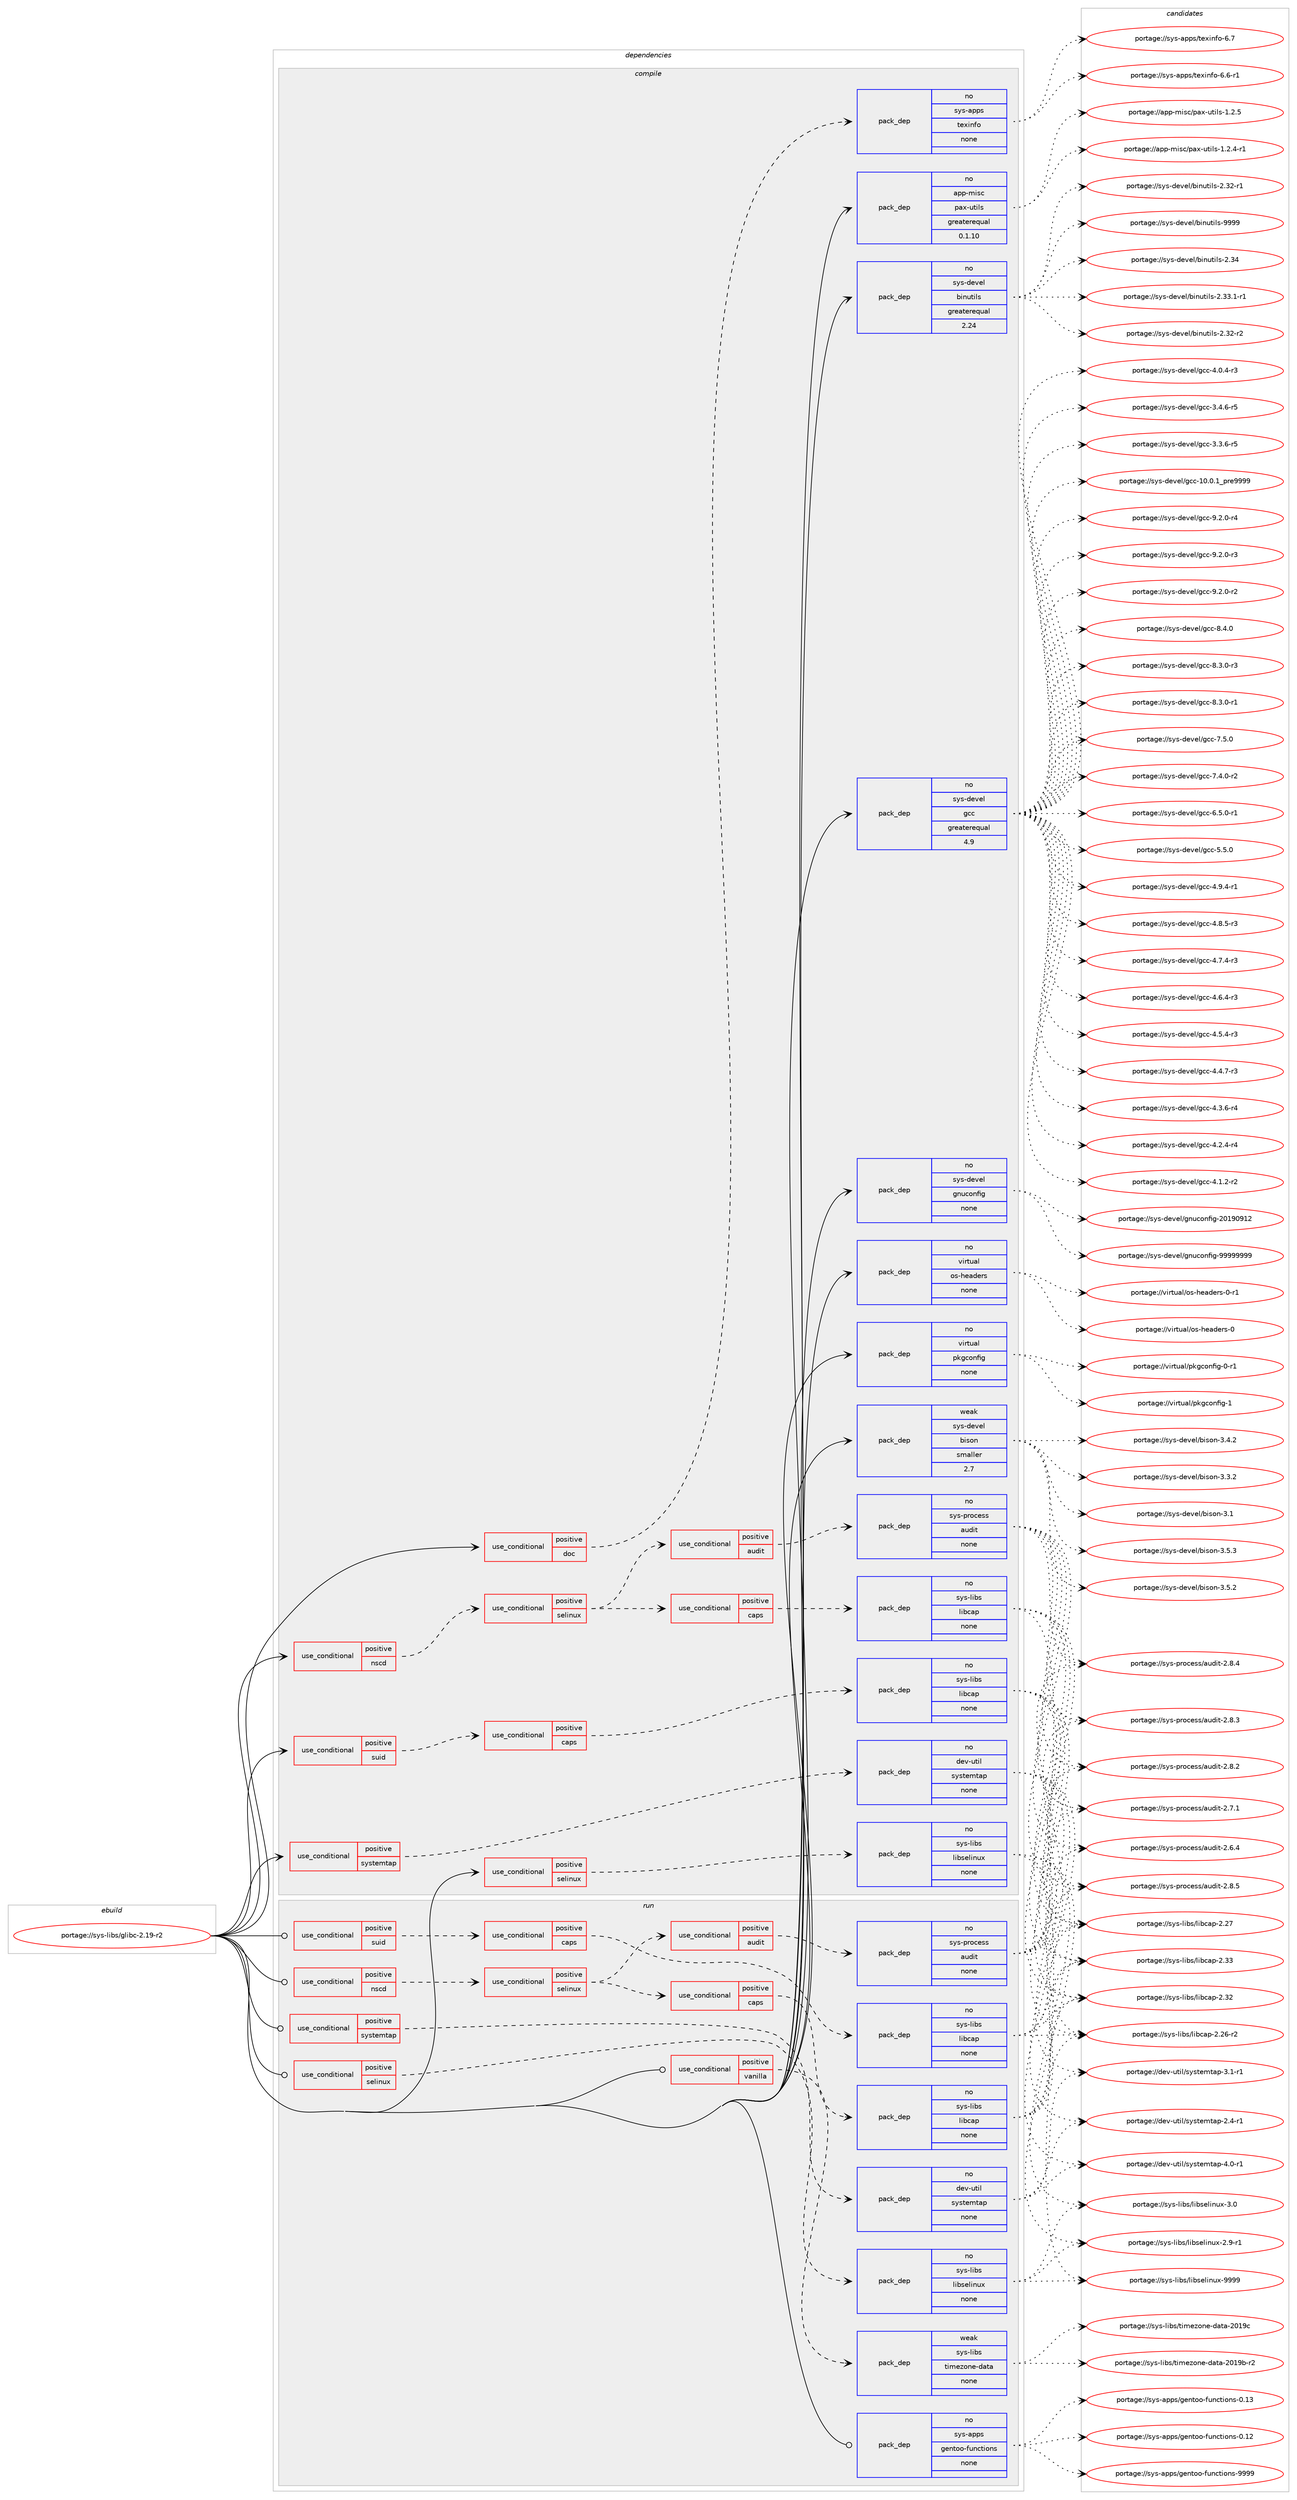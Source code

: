 digraph prolog {

# *************
# Graph options
# *************

newrank=true;
concentrate=true;
compound=true;
graph [rankdir=LR,fontname=Helvetica,fontsize=10,ranksep=1.5];#, ranksep=2.5, nodesep=0.2];
edge  [arrowhead=vee];
node  [fontname=Helvetica,fontsize=10];

# **********
# The ebuild
# **********

subgraph cluster_leftcol {
color=gray;
rank=same;
label=<<i>ebuild</i>>;
id [label="portage://sys-libs/glibc-2.19-r2", color=red, width=4, href="../sys-libs/glibc-2.19-r2.svg"];
}

# ****************
# The dependencies
# ****************

subgraph cluster_midcol {
color=gray;
label=<<i>dependencies</i>>;
subgraph cluster_compile {
fillcolor="#eeeeee";
style=filled;
label=<<i>compile</i>>;
subgraph cond3361 {
dependency22270 [label=<<TABLE BORDER="0" CELLBORDER="1" CELLSPACING="0" CELLPADDING="4"><TR><TD ROWSPAN="3" CELLPADDING="10">use_conditional</TD></TR><TR><TD>positive</TD></TR><TR><TD>doc</TD></TR></TABLE>>, shape=none, color=red];
subgraph pack18317 {
dependency22271 [label=<<TABLE BORDER="0" CELLBORDER="1" CELLSPACING="0" CELLPADDING="4" WIDTH="220"><TR><TD ROWSPAN="6" CELLPADDING="30">pack_dep</TD></TR><TR><TD WIDTH="110">no</TD></TR><TR><TD>sys-apps</TD></TR><TR><TD>texinfo</TD></TR><TR><TD>none</TD></TR><TR><TD></TD></TR></TABLE>>, shape=none, color=blue];
}
dependency22270:e -> dependency22271:w [weight=20,style="dashed",arrowhead="vee"];
}
id:e -> dependency22270:w [weight=20,style="solid",arrowhead="vee"];
subgraph cond3362 {
dependency22272 [label=<<TABLE BORDER="0" CELLBORDER="1" CELLSPACING="0" CELLPADDING="4"><TR><TD ROWSPAN="3" CELLPADDING="10">use_conditional</TD></TR><TR><TD>positive</TD></TR><TR><TD>nscd</TD></TR></TABLE>>, shape=none, color=red];
subgraph cond3363 {
dependency22273 [label=<<TABLE BORDER="0" CELLBORDER="1" CELLSPACING="0" CELLPADDING="4"><TR><TD ROWSPAN="3" CELLPADDING="10">use_conditional</TD></TR><TR><TD>positive</TD></TR><TR><TD>selinux</TD></TR></TABLE>>, shape=none, color=red];
subgraph cond3364 {
dependency22274 [label=<<TABLE BORDER="0" CELLBORDER="1" CELLSPACING="0" CELLPADDING="4"><TR><TD ROWSPAN="3" CELLPADDING="10">use_conditional</TD></TR><TR><TD>positive</TD></TR><TR><TD>audit</TD></TR></TABLE>>, shape=none, color=red];
subgraph pack18318 {
dependency22275 [label=<<TABLE BORDER="0" CELLBORDER="1" CELLSPACING="0" CELLPADDING="4" WIDTH="220"><TR><TD ROWSPAN="6" CELLPADDING="30">pack_dep</TD></TR><TR><TD WIDTH="110">no</TD></TR><TR><TD>sys-process</TD></TR><TR><TD>audit</TD></TR><TR><TD>none</TD></TR><TR><TD></TD></TR></TABLE>>, shape=none, color=blue];
}
dependency22274:e -> dependency22275:w [weight=20,style="dashed",arrowhead="vee"];
}
dependency22273:e -> dependency22274:w [weight=20,style="dashed",arrowhead="vee"];
subgraph cond3365 {
dependency22276 [label=<<TABLE BORDER="0" CELLBORDER="1" CELLSPACING="0" CELLPADDING="4"><TR><TD ROWSPAN="3" CELLPADDING="10">use_conditional</TD></TR><TR><TD>positive</TD></TR><TR><TD>caps</TD></TR></TABLE>>, shape=none, color=red];
subgraph pack18319 {
dependency22277 [label=<<TABLE BORDER="0" CELLBORDER="1" CELLSPACING="0" CELLPADDING="4" WIDTH="220"><TR><TD ROWSPAN="6" CELLPADDING="30">pack_dep</TD></TR><TR><TD WIDTH="110">no</TD></TR><TR><TD>sys-libs</TD></TR><TR><TD>libcap</TD></TR><TR><TD>none</TD></TR><TR><TD></TD></TR></TABLE>>, shape=none, color=blue];
}
dependency22276:e -> dependency22277:w [weight=20,style="dashed",arrowhead="vee"];
}
dependency22273:e -> dependency22276:w [weight=20,style="dashed",arrowhead="vee"];
}
dependency22272:e -> dependency22273:w [weight=20,style="dashed",arrowhead="vee"];
}
id:e -> dependency22272:w [weight=20,style="solid",arrowhead="vee"];
subgraph cond3366 {
dependency22278 [label=<<TABLE BORDER="0" CELLBORDER="1" CELLSPACING="0" CELLPADDING="4"><TR><TD ROWSPAN="3" CELLPADDING="10">use_conditional</TD></TR><TR><TD>positive</TD></TR><TR><TD>selinux</TD></TR></TABLE>>, shape=none, color=red];
subgraph pack18320 {
dependency22279 [label=<<TABLE BORDER="0" CELLBORDER="1" CELLSPACING="0" CELLPADDING="4" WIDTH="220"><TR><TD ROWSPAN="6" CELLPADDING="30">pack_dep</TD></TR><TR><TD WIDTH="110">no</TD></TR><TR><TD>sys-libs</TD></TR><TR><TD>libselinux</TD></TR><TR><TD>none</TD></TR><TR><TD></TD></TR></TABLE>>, shape=none, color=blue];
}
dependency22278:e -> dependency22279:w [weight=20,style="dashed",arrowhead="vee"];
}
id:e -> dependency22278:w [weight=20,style="solid",arrowhead="vee"];
subgraph cond3367 {
dependency22280 [label=<<TABLE BORDER="0" CELLBORDER="1" CELLSPACING="0" CELLPADDING="4"><TR><TD ROWSPAN="3" CELLPADDING="10">use_conditional</TD></TR><TR><TD>positive</TD></TR><TR><TD>suid</TD></TR></TABLE>>, shape=none, color=red];
subgraph cond3368 {
dependency22281 [label=<<TABLE BORDER="0" CELLBORDER="1" CELLSPACING="0" CELLPADDING="4"><TR><TD ROWSPAN="3" CELLPADDING="10">use_conditional</TD></TR><TR><TD>positive</TD></TR><TR><TD>caps</TD></TR></TABLE>>, shape=none, color=red];
subgraph pack18321 {
dependency22282 [label=<<TABLE BORDER="0" CELLBORDER="1" CELLSPACING="0" CELLPADDING="4" WIDTH="220"><TR><TD ROWSPAN="6" CELLPADDING="30">pack_dep</TD></TR><TR><TD WIDTH="110">no</TD></TR><TR><TD>sys-libs</TD></TR><TR><TD>libcap</TD></TR><TR><TD>none</TD></TR><TR><TD></TD></TR></TABLE>>, shape=none, color=blue];
}
dependency22281:e -> dependency22282:w [weight=20,style="dashed",arrowhead="vee"];
}
dependency22280:e -> dependency22281:w [weight=20,style="dashed",arrowhead="vee"];
}
id:e -> dependency22280:w [weight=20,style="solid",arrowhead="vee"];
subgraph cond3369 {
dependency22283 [label=<<TABLE BORDER="0" CELLBORDER="1" CELLSPACING="0" CELLPADDING="4"><TR><TD ROWSPAN="3" CELLPADDING="10">use_conditional</TD></TR><TR><TD>positive</TD></TR><TR><TD>systemtap</TD></TR></TABLE>>, shape=none, color=red];
subgraph pack18322 {
dependency22284 [label=<<TABLE BORDER="0" CELLBORDER="1" CELLSPACING="0" CELLPADDING="4" WIDTH="220"><TR><TD ROWSPAN="6" CELLPADDING="30">pack_dep</TD></TR><TR><TD WIDTH="110">no</TD></TR><TR><TD>dev-util</TD></TR><TR><TD>systemtap</TD></TR><TR><TD>none</TD></TR><TR><TD></TD></TR></TABLE>>, shape=none, color=blue];
}
dependency22283:e -> dependency22284:w [weight=20,style="dashed",arrowhead="vee"];
}
id:e -> dependency22283:w [weight=20,style="solid",arrowhead="vee"];
subgraph pack18323 {
dependency22285 [label=<<TABLE BORDER="0" CELLBORDER="1" CELLSPACING="0" CELLPADDING="4" WIDTH="220"><TR><TD ROWSPAN="6" CELLPADDING="30">pack_dep</TD></TR><TR><TD WIDTH="110">no</TD></TR><TR><TD>app-misc</TD></TR><TR><TD>pax-utils</TD></TR><TR><TD>greaterequal</TD></TR><TR><TD>0.1.10</TD></TR></TABLE>>, shape=none, color=blue];
}
id:e -> dependency22285:w [weight=20,style="solid",arrowhead="vee"];
subgraph pack18324 {
dependency22286 [label=<<TABLE BORDER="0" CELLBORDER="1" CELLSPACING="0" CELLPADDING="4" WIDTH="220"><TR><TD ROWSPAN="6" CELLPADDING="30">pack_dep</TD></TR><TR><TD WIDTH="110">no</TD></TR><TR><TD>sys-devel</TD></TR><TR><TD>binutils</TD></TR><TR><TD>greaterequal</TD></TR><TR><TD>2.24</TD></TR></TABLE>>, shape=none, color=blue];
}
id:e -> dependency22286:w [weight=20,style="solid",arrowhead="vee"];
subgraph pack18325 {
dependency22287 [label=<<TABLE BORDER="0" CELLBORDER="1" CELLSPACING="0" CELLPADDING="4" WIDTH="220"><TR><TD ROWSPAN="6" CELLPADDING="30">pack_dep</TD></TR><TR><TD WIDTH="110">no</TD></TR><TR><TD>sys-devel</TD></TR><TR><TD>gcc</TD></TR><TR><TD>greaterequal</TD></TR><TR><TD>4.9</TD></TR></TABLE>>, shape=none, color=blue];
}
id:e -> dependency22287:w [weight=20,style="solid",arrowhead="vee"];
subgraph pack18326 {
dependency22288 [label=<<TABLE BORDER="0" CELLBORDER="1" CELLSPACING="0" CELLPADDING="4" WIDTH="220"><TR><TD ROWSPAN="6" CELLPADDING="30">pack_dep</TD></TR><TR><TD WIDTH="110">no</TD></TR><TR><TD>sys-devel</TD></TR><TR><TD>gnuconfig</TD></TR><TR><TD>none</TD></TR><TR><TD></TD></TR></TABLE>>, shape=none, color=blue];
}
id:e -> dependency22288:w [weight=20,style="solid",arrowhead="vee"];
subgraph pack18327 {
dependency22289 [label=<<TABLE BORDER="0" CELLBORDER="1" CELLSPACING="0" CELLPADDING="4" WIDTH="220"><TR><TD ROWSPAN="6" CELLPADDING="30">pack_dep</TD></TR><TR><TD WIDTH="110">no</TD></TR><TR><TD>virtual</TD></TR><TR><TD>os-headers</TD></TR><TR><TD>none</TD></TR><TR><TD></TD></TR></TABLE>>, shape=none, color=blue];
}
id:e -> dependency22289:w [weight=20,style="solid",arrowhead="vee"];
subgraph pack18328 {
dependency22290 [label=<<TABLE BORDER="0" CELLBORDER="1" CELLSPACING="0" CELLPADDING="4" WIDTH="220"><TR><TD ROWSPAN="6" CELLPADDING="30">pack_dep</TD></TR><TR><TD WIDTH="110">no</TD></TR><TR><TD>virtual</TD></TR><TR><TD>pkgconfig</TD></TR><TR><TD>none</TD></TR><TR><TD></TD></TR></TABLE>>, shape=none, color=blue];
}
id:e -> dependency22290:w [weight=20,style="solid",arrowhead="vee"];
subgraph pack18329 {
dependency22291 [label=<<TABLE BORDER="0" CELLBORDER="1" CELLSPACING="0" CELLPADDING="4" WIDTH="220"><TR><TD ROWSPAN="6" CELLPADDING="30">pack_dep</TD></TR><TR><TD WIDTH="110">weak</TD></TR><TR><TD>sys-devel</TD></TR><TR><TD>bison</TD></TR><TR><TD>smaller</TD></TR><TR><TD>2.7</TD></TR></TABLE>>, shape=none, color=blue];
}
id:e -> dependency22291:w [weight=20,style="solid",arrowhead="vee"];
}
subgraph cluster_compileandrun {
fillcolor="#eeeeee";
style=filled;
label=<<i>compile and run</i>>;
}
subgraph cluster_run {
fillcolor="#eeeeee";
style=filled;
label=<<i>run</i>>;
subgraph cond3370 {
dependency22292 [label=<<TABLE BORDER="0" CELLBORDER="1" CELLSPACING="0" CELLPADDING="4"><TR><TD ROWSPAN="3" CELLPADDING="10">use_conditional</TD></TR><TR><TD>positive</TD></TR><TR><TD>nscd</TD></TR></TABLE>>, shape=none, color=red];
subgraph cond3371 {
dependency22293 [label=<<TABLE BORDER="0" CELLBORDER="1" CELLSPACING="0" CELLPADDING="4"><TR><TD ROWSPAN="3" CELLPADDING="10">use_conditional</TD></TR><TR><TD>positive</TD></TR><TR><TD>selinux</TD></TR></TABLE>>, shape=none, color=red];
subgraph cond3372 {
dependency22294 [label=<<TABLE BORDER="0" CELLBORDER="1" CELLSPACING="0" CELLPADDING="4"><TR><TD ROWSPAN="3" CELLPADDING="10">use_conditional</TD></TR><TR><TD>positive</TD></TR><TR><TD>audit</TD></TR></TABLE>>, shape=none, color=red];
subgraph pack18330 {
dependency22295 [label=<<TABLE BORDER="0" CELLBORDER="1" CELLSPACING="0" CELLPADDING="4" WIDTH="220"><TR><TD ROWSPAN="6" CELLPADDING="30">pack_dep</TD></TR><TR><TD WIDTH="110">no</TD></TR><TR><TD>sys-process</TD></TR><TR><TD>audit</TD></TR><TR><TD>none</TD></TR><TR><TD></TD></TR></TABLE>>, shape=none, color=blue];
}
dependency22294:e -> dependency22295:w [weight=20,style="dashed",arrowhead="vee"];
}
dependency22293:e -> dependency22294:w [weight=20,style="dashed",arrowhead="vee"];
subgraph cond3373 {
dependency22296 [label=<<TABLE BORDER="0" CELLBORDER="1" CELLSPACING="0" CELLPADDING="4"><TR><TD ROWSPAN="3" CELLPADDING="10">use_conditional</TD></TR><TR><TD>positive</TD></TR><TR><TD>caps</TD></TR></TABLE>>, shape=none, color=red];
subgraph pack18331 {
dependency22297 [label=<<TABLE BORDER="0" CELLBORDER="1" CELLSPACING="0" CELLPADDING="4" WIDTH="220"><TR><TD ROWSPAN="6" CELLPADDING="30">pack_dep</TD></TR><TR><TD WIDTH="110">no</TD></TR><TR><TD>sys-libs</TD></TR><TR><TD>libcap</TD></TR><TR><TD>none</TD></TR><TR><TD></TD></TR></TABLE>>, shape=none, color=blue];
}
dependency22296:e -> dependency22297:w [weight=20,style="dashed",arrowhead="vee"];
}
dependency22293:e -> dependency22296:w [weight=20,style="dashed",arrowhead="vee"];
}
dependency22292:e -> dependency22293:w [weight=20,style="dashed",arrowhead="vee"];
}
id:e -> dependency22292:w [weight=20,style="solid",arrowhead="odot"];
subgraph cond3374 {
dependency22298 [label=<<TABLE BORDER="0" CELLBORDER="1" CELLSPACING="0" CELLPADDING="4"><TR><TD ROWSPAN="3" CELLPADDING="10">use_conditional</TD></TR><TR><TD>positive</TD></TR><TR><TD>selinux</TD></TR></TABLE>>, shape=none, color=red];
subgraph pack18332 {
dependency22299 [label=<<TABLE BORDER="0" CELLBORDER="1" CELLSPACING="0" CELLPADDING="4" WIDTH="220"><TR><TD ROWSPAN="6" CELLPADDING="30">pack_dep</TD></TR><TR><TD WIDTH="110">no</TD></TR><TR><TD>sys-libs</TD></TR><TR><TD>libselinux</TD></TR><TR><TD>none</TD></TR><TR><TD></TD></TR></TABLE>>, shape=none, color=blue];
}
dependency22298:e -> dependency22299:w [weight=20,style="dashed",arrowhead="vee"];
}
id:e -> dependency22298:w [weight=20,style="solid",arrowhead="odot"];
subgraph cond3375 {
dependency22300 [label=<<TABLE BORDER="0" CELLBORDER="1" CELLSPACING="0" CELLPADDING="4"><TR><TD ROWSPAN="3" CELLPADDING="10">use_conditional</TD></TR><TR><TD>positive</TD></TR><TR><TD>suid</TD></TR></TABLE>>, shape=none, color=red];
subgraph cond3376 {
dependency22301 [label=<<TABLE BORDER="0" CELLBORDER="1" CELLSPACING="0" CELLPADDING="4"><TR><TD ROWSPAN="3" CELLPADDING="10">use_conditional</TD></TR><TR><TD>positive</TD></TR><TR><TD>caps</TD></TR></TABLE>>, shape=none, color=red];
subgraph pack18333 {
dependency22302 [label=<<TABLE BORDER="0" CELLBORDER="1" CELLSPACING="0" CELLPADDING="4" WIDTH="220"><TR><TD ROWSPAN="6" CELLPADDING="30">pack_dep</TD></TR><TR><TD WIDTH="110">no</TD></TR><TR><TD>sys-libs</TD></TR><TR><TD>libcap</TD></TR><TR><TD>none</TD></TR><TR><TD></TD></TR></TABLE>>, shape=none, color=blue];
}
dependency22301:e -> dependency22302:w [weight=20,style="dashed",arrowhead="vee"];
}
dependency22300:e -> dependency22301:w [weight=20,style="dashed",arrowhead="vee"];
}
id:e -> dependency22300:w [weight=20,style="solid",arrowhead="odot"];
subgraph cond3377 {
dependency22303 [label=<<TABLE BORDER="0" CELLBORDER="1" CELLSPACING="0" CELLPADDING="4"><TR><TD ROWSPAN="3" CELLPADDING="10">use_conditional</TD></TR><TR><TD>positive</TD></TR><TR><TD>systemtap</TD></TR></TABLE>>, shape=none, color=red];
subgraph pack18334 {
dependency22304 [label=<<TABLE BORDER="0" CELLBORDER="1" CELLSPACING="0" CELLPADDING="4" WIDTH="220"><TR><TD ROWSPAN="6" CELLPADDING="30">pack_dep</TD></TR><TR><TD WIDTH="110">no</TD></TR><TR><TD>dev-util</TD></TR><TR><TD>systemtap</TD></TR><TR><TD>none</TD></TR><TR><TD></TD></TR></TABLE>>, shape=none, color=blue];
}
dependency22303:e -> dependency22304:w [weight=20,style="dashed",arrowhead="vee"];
}
id:e -> dependency22303:w [weight=20,style="solid",arrowhead="odot"];
subgraph cond3378 {
dependency22305 [label=<<TABLE BORDER="0" CELLBORDER="1" CELLSPACING="0" CELLPADDING="4"><TR><TD ROWSPAN="3" CELLPADDING="10">use_conditional</TD></TR><TR><TD>positive</TD></TR><TR><TD>vanilla</TD></TR></TABLE>>, shape=none, color=red];
subgraph pack18335 {
dependency22306 [label=<<TABLE BORDER="0" CELLBORDER="1" CELLSPACING="0" CELLPADDING="4" WIDTH="220"><TR><TD ROWSPAN="6" CELLPADDING="30">pack_dep</TD></TR><TR><TD WIDTH="110">weak</TD></TR><TR><TD>sys-libs</TD></TR><TR><TD>timezone-data</TD></TR><TR><TD>none</TD></TR><TR><TD></TD></TR></TABLE>>, shape=none, color=blue];
}
dependency22305:e -> dependency22306:w [weight=20,style="dashed",arrowhead="vee"];
}
id:e -> dependency22305:w [weight=20,style="solid",arrowhead="odot"];
subgraph pack18336 {
dependency22307 [label=<<TABLE BORDER="0" CELLBORDER="1" CELLSPACING="0" CELLPADDING="4" WIDTH="220"><TR><TD ROWSPAN="6" CELLPADDING="30">pack_dep</TD></TR><TR><TD WIDTH="110">no</TD></TR><TR><TD>sys-apps</TD></TR><TR><TD>gentoo-functions</TD></TR><TR><TD>none</TD></TR><TR><TD></TD></TR></TABLE>>, shape=none, color=blue];
}
id:e -> dependency22307:w [weight=20,style="solid",arrowhead="odot"];
}
}

# **************
# The candidates
# **************

subgraph cluster_choices {
rank=same;
color=gray;
label=<<i>candidates</i>>;

subgraph choice18317 {
color=black;
nodesep=1;
choice11512111545971121121154711610112010511010211145544655 [label="portage://sys-apps/texinfo-6.7", color=red, width=4,href="../sys-apps/texinfo-6.7.svg"];
choice115121115459711211211547116101120105110102111455446544511449 [label="portage://sys-apps/texinfo-6.6-r1", color=red, width=4,href="../sys-apps/texinfo-6.6-r1.svg"];
dependency22271:e -> choice11512111545971121121154711610112010511010211145544655:w [style=dotted,weight="100"];
dependency22271:e -> choice115121115459711211211547116101120105110102111455446544511449:w [style=dotted,weight="100"];
}
subgraph choice18318 {
color=black;
nodesep=1;
choice11512111545112114111991011151154797117100105116455046564653 [label="portage://sys-process/audit-2.8.5", color=red, width=4,href="../sys-process/audit-2.8.5.svg"];
choice11512111545112114111991011151154797117100105116455046564652 [label="portage://sys-process/audit-2.8.4", color=red, width=4,href="../sys-process/audit-2.8.4.svg"];
choice11512111545112114111991011151154797117100105116455046564651 [label="portage://sys-process/audit-2.8.3", color=red, width=4,href="../sys-process/audit-2.8.3.svg"];
choice11512111545112114111991011151154797117100105116455046564650 [label="portage://sys-process/audit-2.8.2", color=red, width=4,href="../sys-process/audit-2.8.2.svg"];
choice11512111545112114111991011151154797117100105116455046554649 [label="portage://sys-process/audit-2.7.1", color=red, width=4,href="../sys-process/audit-2.7.1.svg"];
choice11512111545112114111991011151154797117100105116455046544652 [label="portage://sys-process/audit-2.6.4", color=red, width=4,href="../sys-process/audit-2.6.4.svg"];
dependency22275:e -> choice11512111545112114111991011151154797117100105116455046564653:w [style=dotted,weight="100"];
dependency22275:e -> choice11512111545112114111991011151154797117100105116455046564652:w [style=dotted,weight="100"];
dependency22275:e -> choice11512111545112114111991011151154797117100105116455046564651:w [style=dotted,weight="100"];
dependency22275:e -> choice11512111545112114111991011151154797117100105116455046564650:w [style=dotted,weight="100"];
dependency22275:e -> choice11512111545112114111991011151154797117100105116455046554649:w [style=dotted,weight="100"];
dependency22275:e -> choice11512111545112114111991011151154797117100105116455046544652:w [style=dotted,weight="100"];
}
subgraph choice18319 {
color=black;
nodesep=1;
choice1151211154510810598115471081059899971124550465151 [label="portage://sys-libs/libcap-2.33", color=red, width=4,href="../sys-libs/libcap-2.33.svg"];
choice1151211154510810598115471081059899971124550465150 [label="portage://sys-libs/libcap-2.32", color=red, width=4,href="../sys-libs/libcap-2.32.svg"];
choice1151211154510810598115471081059899971124550465055 [label="portage://sys-libs/libcap-2.27", color=red, width=4,href="../sys-libs/libcap-2.27.svg"];
choice11512111545108105981154710810598999711245504650544511450 [label="portage://sys-libs/libcap-2.26-r2", color=red, width=4,href="../sys-libs/libcap-2.26-r2.svg"];
dependency22277:e -> choice1151211154510810598115471081059899971124550465151:w [style=dotted,weight="100"];
dependency22277:e -> choice1151211154510810598115471081059899971124550465150:w [style=dotted,weight="100"];
dependency22277:e -> choice1151211154510810598115471081059899971124550465055:w [style=dotted,weight="100"];
dependency22277:e -> choice11512111545108105981154710810598999711245504650544511450:w [style=dotted,weight="100"];
}
subgraph choice18320 {
color=black;
nodesep=1;
choice115121115451081059811547108105981151011081051101171204557575757 [label="portage://sys-libs/libselinux-9999", color=red, width=4,href="../sys-libs/libselinux-9999.svg"];
choice1151211154510810598115471081059811510110810511011712045514648 [label="portage://sys-libs/libselinux-3.0", color=red, width=4,href="../sys-libs/libselinux-3.0.svg"];
choice11512111545108105981154710810598115101108105110117120455046574511449 [label="portage://sys-libs/libselinux-2.9-r1", color=red, width=4,href="../sys-libs/libselinux-2.9-r1.svg"];
dependency22279:e -> choice115121115451081059811547108105981151011081051101171204557575757:w [style=dotted,weight="100"];
dependency22279:e -> choice1151211154510810598115471081059811510110810511011712045514648:w [style=dotted,weight="100"];
dependency22279:e -> choice11512111545108105981154710810598115101108105110117120455046574511449:w [style=dotted,weight="100"];
}
subgraph choice18321 {
color=black;
nodesep=1;
choice1151211154510810598115471081059899971124550465151 [label="portage://sys-libs/libcap-2.33", color=red, width=4,href="../sys-libs/libcap-2.33.svg"];
choice1151211154510810598115471081059899971124550465150 [label="portage://sys-libs/libcap-2.32", color=red, width=4,href="../sys-libs/libcap-2.32.svg"];
choice1151211154510810598115471081059899971124550465055 [label="portage://sys-libs/libcap-2.27", color=red, width=4,href="../sys-libs/libcap-2.27.svg"];
choice11512111545108105981154710810598999711245504650544511450 [label="portage://sys-libs/libcap-2.26-r2", color=red, width=4,href="../sys-libs/libcap-2.26-r2.svg"];
dependency22282:e -> choice1151211154510810598115471081059899971124550465151:w [style=dotted,weight="100"];
dependency22282:e -> choice1151211154510810598115471081059899971124550465150:w [style=dotted,weight="100"];
dependency22282:e -> choice1151211154510810598115471081059899971124550465055:w [style=dotted,weight="100"];
dependency22282:e -> choice11512111545108105981154710810598999711245504650544511450:w [style=dotted,weight="100"];
}
subgraph choice18322 {
color=black;
nodesep=1;
choice100101118451171161051084711512111511610110911697112455246484511449 [label="portage://dev-util/systemtap-4.0-r1", color=red, width=4,href="../dev-util/systemtap-4.0-r1.svg"];
choice100101118451171161051084711512111511610110911697112455146494511449 [label="portage://dev-util/systemtap-3.1-r1", color=red, width=4,href="../dev-util/systemtap-3.1-r1.svg"];
choice100101118451171161051084711512111511610110911697112455046524511449 [label="portage://dev-util/systemtap-2.4-r1", color=red, width=4,href="../dev-util/systemtap-2.4-r1.svg"];
dependency22284:e -> choice100101118451171161051084711512111511610110911697112455246484511449:w [style=dotted,weight="100"];
dependency22284:e -> choice100101118451171161051084711512111511610110911697112455146494511449:w [style=dotted,weight="100"];
dependency22284:e -> choice100101118451171161051084711512111511610110911697112455046524511449:w [style=dotted,weight="100"];
}
subgraph choice18323 {
color=black;
nodesep=1;
choice971121124510910511599471129712045117116105108115454946504653 [label="portage://app-misc/pax-utils-1.2.5", color=red, width=4,href="../app-misc/pax-utils-1.2.5.svg"];
choice9711211245109105115994711297120451171161051081154549465046524511449 [label="portage://app-misc/pax-utils-1.2.4-r1", color=red, width=4,href="../app-misc/pax-utils-1.2.4-r1.svg"];
dependency22285:e -> choice971121124510910511599471129712045117116105108115454946504653:w [style=dotted,weight="100"];
dependency22285:e -> choice9711211245109105115994711297120451171161051081154549465046524511449:w [style=dotted,weight="100"];
}
subgraph choice18324 {
color=black;
nodesep=1;
choice1151211154510010111810110847981051101171161051081154557575757 [label="portage://sys-devel/binutils-9999", color=red, width=4,href="../sys-devel/binutils-9999.svg"];
choice1151211154510010111810110847981051101171161051081154550465152 [label="portage://sys-devel/binutils-2.34", color=red, width=4,href="../sys-devel/binutils-2.34.svg"];
choice115121115451001011181011084798105110117116105108115455046515146494511449 [label="portage://sys-devel/binutils-2.33.1-r1", color=red, width=4,href="../sys-devel/binutils-2.33.1-r1.svg"];
choice11512111545100101118101108479810511011711610510811545504651504511450 [label="portage://sys-devel/binutils-2.32-r2", color=red, width=4,href="../sys-devel/binutils-2.32-r2.svg"];
choice11512111545100101118101108479810511011711610510811545504651504511449 [label="portage://sys-devel/binutils-2.32-r1", color=red, width=4,href="../sys-devel/binutils-2.32-r1.svg"];
dependency22286:e -> choice1151211154510010111810110847981051101171161051081154557575757:w [style=dotted,weight="100"];
dependency22286:e -> choice1151211154510010111810110847981051101171161051081154550465152:w [style=dotted,weight="100"];
dependency22286:e -> choice115121115451001011181011084798105110117116105108115455046515146494511449:w [style=dotted,weight="100"];
dependency22286:e -> choice11512111545100101118101108479810511011711610510811545504651504511450:w [style=dotted,weight="100"];
dependency22286:e -> choice11512111545100101118101108479810511011711610510811545504651504511449:w [style=dotted,weight="100"];
}
subgraph choice18325 {
color=black;
nodesep=1;
choice115121115451001011181011084710399994557465046484511452 [label="portage://sys-devel/gcc-9.2.0-r4", color=red, width=4,href="../sys-devel/gcc-9.2.0-r4.svg"];
choice115121115451001011181011084710399994557465046484511451 [label="portage://sys-devel/gcc-9.2.0-r3", color=red, width=4,href="../sys-devel/gcc-9.2.0-r3.svg"];
choice115121115451001011181011084710399994557465046484511450 [label="portage://sys-devel/gcc-9.2.0-r2", color=red, width=4,href="../sys-devel/gcc-9.2.0-r2.svg"];
choice11512111545100101118101108471039999455646524648 [label="portage://sys-devel/gcc-8.4.0", color=red, width=4,href="../sys-devel/gcc-8.4.0.svg"];
choice115121115451001011181011084710399994556465146484511451 [label="portage://sys-devel/gcc-8.3.0-r3", color=red, width=4,href="../sys-devel/gcc-8.3.0-r3.svg"];
choice115121115451001011181011084710399994556465146484511449 [label="portage://sys-devel/gcc-8.3.0-r1", color=red, width=4,href="../sys-devel/gcc-8.3.0-r1.svg"];
choice11512111545100101118101108471039999455546534648 [label="portage://sys-devel/gcc-7.5.0", color=red, width=4,href="../sys-devel/gcc-7.5.0.svg"];
choice115121115451001011181011084710399994555465246484511450 [label="portage://sys-devel/gcc-7.4.0-r2", color=red, width=4,href="../sys-devel/gcc-7.4.0-r2.svg"];
choice115121115451001011181011084710399994554465346484511449 [label="portage://sys-devel/gcc-6.5.0-r1", color=red, width=4,href="../sys-devel/gcc-6.5.0-r1.svg"];
choice11512111545100101118101108471039999455346534648 [label="portage://sys-devel/gcc-5.5.0", color=red, width=4,href="../sys-devel/gcc-5.5.0.svg"];
choice115121115451001011181011084710399994552465746524511449 [label="portage://sys-devel/gcc-4.9.4-r1", color=red, width=4,href="../sys-devel/gcc-4.9.4-r1.svg"];
choice115121115451001011181011084710399994552465646534511451 [label="portage://sys-devel/gcc-4.8.5-r3", color=red, width=4,href="../sys-devel/gcc-4.8.5-r3.svg"];
choice115121115451001011181011084710399994552465546524511451 [label="portage://sys-devel/gcc-4.7.4-r3", color=red, width=4,href="../sys-devel/gcc-4.7.4-r3.svg"];
choice115121115451001011181011084710399994552465446524511451 [label="portage://sys-devel/gcc-4.6.4-r3", color=red, width=4,href="../sys-devel/gcc-4.6.4-r3.svg"];
choice115121115451001011181011084710399994552465346524511451 [label="portage://sys-devel/gcc-4.5.4-r3", color=red, width=4,href="../sys-devel/gcc-4.5.4-r3.svg"];
choice115121115451001011181011084710399994552465246554511451 [label="portage://sys-devel/gcc-4.4.7-r3", color=red, width=4,href="../sys-devel/gcc-4.4.7-r3.svg"];
choice115121115451001011181011084710399994552465146544511452 [label="portage://sys-devel/gcc-4.3.6-r4", color=red, width=4,href="../sys-devel/gcc-4.3.6-r4.svg"];
choice115121115451001011181011084710399994552465046524511452 [label="portage://sys-devel/gcc-4.2.4-r4", color=red, width=4,href="../sys-devel/gcc-4.2.4-r4.svg"];
choice115121115451001011181011084710399994552464946504511450 [label="portage://sys-devel/gcc-4.1.2-r2", color=red, width=4,href="../sys-devel/gcc-4.1.2-r2.svg"];
choice115121115451001011181011084710399994552464846524511451 [label="portage://sys-devel/gcc-4.0.4-r3", color=red, width=4,href="../sys-devel/gcc-4.0.4-r3.svg"];
choice115121115451001011181011084710399994551465246544511453 [label="portage://sys-devel/gcc-3.4.6-r5", color=red, width=4,href="../sys-devel/gcc-3.4.6-r5.svg"];
choice115121115451001011181011084710399994551465146544511453 [label="portage://sys-devel/gcc-3.3.6-r5", color=red, width=4,href="../sys-devel/gcc-3.3.6-r5.svg"];
choice11512111545100101118101108471039999454948464846499511211410157575757 [label="portage://sys-devel/gcc-10.0.1_pre9999", color=red, width=4,href="../sys-devel/gcc-10.0.1_pre9999.svg"];
dependency22287:e -> choice115121115451001011181011084710399994557465046484511452:w [style=dotted,weight="100"];
dependency22287:e -> choice115121115451001011181011084710399994557465046484511451:w [style=dotted,weight="100"];
dependency22287:e -> choice115121115451001011181011084710399994557465046484511450:w [style=dotted,weight="100"];
dependency22287:e -> choice11512111545100101118101108471039999455646524648:w [style=dotted,weight="100"];
dependency22287:e -> choice115121115451001011181011084710399994556465146484511451:w [style=dotted,weight="100"];
dependency22287:e -> choice115121115451001011181011084710399994556465146484511449:w [style=dotted,weight="100"];
dependency22287:e -> choice11512111545100101118101108471039999455546534648:w [style=dotted,weight="100"];
dependency22287:e -> choice115121115451001011181011084710399994555465246484511450:w [style=dotted,weight="100"];
dependency22287:e -> choice115121115451001011181011084710399994554465346484511449:w [style=dotted,weight="100"];
dependency22287:e -> choice11512111545100101118101108471039999455346534648:w [style=dotted,weight="100"];
dependency22287:e -> choice115121115451001011181011084710399994552465746524511449:w [style=dotted,weight="100"];
dependency22287:e -> choice115121115451001011181011084710399994552465646534511451:w [style=dotted,weight="100"];
dependency22287:e -> choice115121115451001011181011084710399994552465546524511451:w [style=dotted,weight="100"];
dependency22287:e -> choice115121115451001011181011084710399994552465446524511451:w [style=dotted,weight="100"];
dependency22287:e -> choice115121115451001011181011084710399994552465346524511451:w [style=dotted,weight="100"];
dependency22287:e -> choice115121115451001011181011084710399994552465246554511451:w [style=dotted,weight="100"];
dependency22287:e -> choice115121115451001011181011084710399994552465146544511452:w [style=dotted,weight="100"];
dependency22287:e -> choice115121115451001011181011084710399994552465046524511452:w [style=dotted,weight="100"];
dependency22287:e -> choice115121115451001011181011084710399994552464946504511450:w [style=dotted,weight="100"];
dependency22287:e -> choice115121115451001011181011084710399994552464846524511451:w [style=dotted,weight="100"];
dependency22287:e -> choice115121115451001011181011084710399994551465246544511453:w [style=dotted,weight="100"];
dependency22287:e -> choice115121115451001011181011084710399994551465146544511453:w [style=dotted,weight="100"];
dependency22287:e -> choice11512111545100101118101108471039999454948464846499511211410157575757:w [style=dotted,weight="100"];
}
subgraph choice18326 {
color=black;
nodesep=1;
choice115121115451001011181011084710311011799111110102105103455757575757575757 [label="portage://sys-devel/gnuconfig-99999999", color=red, width=4,href="../sys-devel/gnuconfig-99999999.svg"];
choice115121115451001011181011084710311011799111110102105103455048495748574950 [label="portage://sys-devel/gnuconfig-20190912", color=red, width=4,href="../sys-devel/gnuconfig-20190912.svg"];
dependency22288:e -> choice115121115451001011181011084710311011799111110102105103455757575757575757:w [style=dotted,weight="100"];
dependency22288:e -> choice115121115451001011181011084710311011799111110102105103455048495748574950:w [style=dotted,weight="100"];
}
subgraph choice18327 {
color=black;
nodesep=1;
choice1181051141161179710847111115451041019710010111411545484511449 [label="portage://virtual/os-headers-0-r1", color=red, width=4,href="../virtual/os-headers-0-r1.svg"];
choice118105114116117971084711111545104101971001011141154548 [label="portage://virtual/os-headers-0", color=red, width=4,href="../virtual/os-headers-0.svg"];
dependency22289:e -> choice1181051141161179710847111115451041019710010111411545484511449:w [style=dotted,weight="100"];
dependency22289:e -> choice118105114116117971084711111545104101971001011141154548:w [style=dotted,weight="100"];
}
subgraph choice18328 {
color=black;
nodesep=1;
choice1181051141161179710847112107103991111101021051034549 [label="portage://virtual/pkgconfig-1", color=red, width=4,href="../virtual/pkgconfig-1.svg"];
choice11810511411611797108471121071039911111010210510345484511449 [label="portage://virtual/pkgconfig-0-r1", color=red, width=4,href="../virtual/pkgconfig-0-r1.svg"];
dependency22290:e -> choice1181051141161179710847112107103991111101021051034549:w [style=dotted,weight="100"];
dependency22290:e -> choice11810511411611797108471121071039911111010210510345484511449:w [style=dotted,weight="100"];
}
subgraph choice18329 {
color=black;
nodesep=1;
choice115121115451001011181011084798105115111110455146534651 [label="portage://sys-devel/bison-3.5.3", color=red, width=4,href="../sys-devel/bison-3.5.3.svg"];
choice115121115451001011181011084798105115111110455146534650 [label="portage://sys-devel/bison-3.5.2", color=red, width=4,href="../sys-devel/bison-3.5.2.svg"];
choice115121115451001011181011084798105115111110455146524650 [label="portage://sys-devel/bison-3.4.2", color=red, width=4,href="../sys-devel/bison-3.4.2.svg"];
choice115121115451001011181011084798105115111110455146514650 [label="portage://sys-devel/bison-3.3.2", color=red, width=4,href="../sys-devel/bison-3.3.2.svg"];
choice11512111545100101118101108479810511511111045514649 [label="portage://sys-devel/bison-3.1", color=red, width=4,href="../sys-devel/bison-3.1.svg"];
dependency22291:e -> choice115121115451001011181011084798105115111110455146534651:w [style=dotted,weight="100"];
dependency22291:e -> choice115121115451001011181011084798105115111110455146534650:w [style=dotted,weight="100"];
dependency22291:e -> choice115121115451001011181011084798105115111110455146524650:w [style=dotted,weight="100"];
dependency22291:e -> choice115121115451001011181011084798105115111110455146514650:w [style=dotted,weight="100"];
dependency22291:e -> choice11512111545100101118101108479810511511111045514649:w [style=dotted,weight="100"];
}
subgraph choice18330 {
color=black;
nodesep=1;
choice11512111545112114111991011151154797117100105116455046564653 [label="portage://sys-process/audit-2.8.5", color=red, width=4,href="../sys-process/audit-2.8.5.svg"];
choice11512111545112114111991011151154797117100105116455046564652 [label="portage://sys-process/audit-2.8.4", color=red, width=4,href="../sys-process/audit-2.8.4.svg"];
choice11512111545112114111991011151154797117100105116455046564651 [label="portage://sys-process/audit-2.8.3", color=red, width=4,href="../sys-process/audit-2.8.3.svg"];
choice11512111545112114111991011151154797117100105116455046564650 [label="portage://sys-process/audit-2.8.2", color=red, width=4,href="../sys-process/audit-2.8.2.svg"];
choice11512111545112114111991011151154797117100105116455046554649 [label="portage://sys-process/audit-2.7.1", color=red, width=4,href="../sys-process/audit-2.7.1.svg"];
choice11512111545112114111991011151154797117100105116455046544652 [label="portage://sys-process/audit-2.6.4", color=red, width=4,href="../sys-process/audit-2.6.4.svg"];
dependency22295:e -> choice11512111545112114111991011151154797117100105116455046564653:w [style=dotted,weight="100"];
dependency22295:e -> choice11512111545112114111991011151154797117100105116455046564652:w [style=dotted,weight="100"];
dependency22295:e -> choice11512111545112114111991011151154797117100105116455046564651:w [style=dotted,weight="100"];
dependency22295:e -> choice11512111545112114111991011151154797117100105116455046564650:w [style=dotted,weight="100"];
dependency22295:e -> choice11512111545112114111991011151154797117100105116455046554649:w [style=dotted,weight="100"];
dependency22295:e -> choice11512111545112114111991011151154797117100105116455046544652:w [style=dotted,weight="100"];
}
subgraph choice18331 {
color=black;
nodesep=1;
choice1151211154510810598115471081059899971124550465151 [label="portage://sys-libs/libcap-2.33", color=red, width=4,href="../sys-libs/libcap-2.33.svg"];
choice1151211154510810598115471081059899971124550465150 [label="portage://sys-libs/libcap-2.32", color=red, width=4,href="../sys-libs/libcap-2.32.svg"];
choice1151211154510810598115471081059899971124550465055 [label="portage://sys-libs/libcap-2.27", color=red, width=4,href="../sys-libs/libcap-2.27.svg"];
choice11512111545108105981154710810598999711245504650544511450 [label="portage://sys-libs/libcap-2.26-r2", color=red, width=4,href="../sys-libs/libcap-2.26-r2.svg"];
dependency22297:e -> choice1151211154510810598115471081059899971124550465151:w [style=dotted,weight="100"];
dependency22297:e -> choice1151211154510810598115471081059899971124550465150:w [style=dotted,weight="100"];
dependency22297:e -> choice1151211154510810598115471081059899971124550465055:w [style=dotted,weight="100"];
dependency22297:e -> choice11512111545108105981154710810598999711245504650544511450:w [style=dotted,weight="100"];
}
subgraph choice18332 {
color=black;
nodesep=1;
choice115121115451081059811547108105981151011081051101171204557575757 [label="portage://sys-libs/libselinux-9999", color=red, width=4,href="../sys-libs/libselinux-9999.svg"];
choice1151211154510810598115471081059811510110810511011712045514648 [label="portage://sys-libs/libselinux-3.0", color=red, width=4,href="../sys-libs/libselinux-3.0.svg"];
choice11512111545108105981154710810598115101108105110117120455046574511449 [label="portage://sys-libs/libselinux-2.9-r1", color=red, width=4,href="../sys-libs/libselinux-2.9-r1.svg"];
dependency22299:e -> choice115121115451081059811547108105981151011081051101171204557575757:w [style=dotted,weight="100"];
dependency22299:e -> choice1151211154510810598115471081059811510110810511011712045514648:w [style=dotted,weight="100"];
dependency22299:e -> choice11512111545108105981154710810598115101108105110117120455046574511449:w [style=dotted,weight="100"];
}
subgraph choice18333 {
color=black;
nodesep=1;
choice1151211154510810598115471081059899971124550465151 [label="portage://sys-libs/libcap-2.33", color=red, width=4,href="../sys-libs/libcap-2.33.svg"];
choice1151211154510810598115471081059899971124550465150 [label="portage://sys-libs/libcap-2.32", color=red, width=4,href="../sys-libs/libcap-2.32.svg"];
choice1151211154510810598115471081059899971124550465055 [label="portage://sys-libs/libcap-2.27", color=red, width=4,href="../sys-libs/libcap-2.27.svg"];
choice11512111545108105981154710810598999711245504650544511450 [label="portage://sys-libs/libcap-2.26-r2", color=red, width=4,href="../sys-libs/libcap-2.26-r2.svg"];
dependency22302:e -> choice1151211154510810598115471081059899971124550465151:w [style=dotted,weight="100"];
dependency22302:e -> choice1151211154510810598115471081059899971124550465150:w [style=dotted,weight="100"];
dependency22302:e -> choice1151211154510810598115471081059899971124550465055:w [style=dotted,weight="100"];
dependency22302:e -> choice11512111545108105981154710810598999711245504650544511450:w [style=dotted,weight="100"];
}
subgraph choice18334 {
color=black;
nodesep=1;
choice100101118451171161051084711512111511610110911697112455246484511449 [label="portage://dev-util/systemtap-4.0-r1", color=red, width=4,href="../dev-util/systemtap-4.0-r1.svg"];
choice100101118451171161051084711512111511610110911697112455146494511449 [label="portage://dev-util/systemtap-3.1-r1", color=red, width=4,href="../dev-util/systemtap-3.1-r1.svg"];
choice100101118451171161051084711512111511610110911697112455046524511449 [label="portage://dev-util/systemtap-2.4-r1", color=red, width=4,href="../dev-util/systemtap-2.4-r1.svg"];
dependency22304:e -> choice100101118451171161051084711512111511610110911697112455246484511449:w [style=dotted,weight="100"];
dependency22304:e -> choice100101118451171161051084711512111511610110911697112455146494511449:w [style=dotted,weight="100"];
dependency22304:e -> choice100101118451171161051084711512111511610110911697112455046524511449:w [style=dotted,weight="100"];
}
subgraph choice18335 {
color=black;
nodesep=1;
choice115121115451081059811547116105109101122111110101451009711697455048495799 [label="portage://sys-libs/timezone-data-2019c", color=red, width=4,href="../sys-libs/timezone-data-2019c.svg"];
choice1151211154510810598115471161051091011221111101014510097116974550484957984511450 [label="portage://sys-libs/timezone-data-2019b-r2", color=red, width=4,href="../sys-libs/timezone-data-2019b-r2.svg"];
dependency22306:e -> choice115121115451081059811547116105109101122111110101451009711697455048495799:w [style=dotted,weight="100"];
dependency22306:e -> choice1151211154510810598115471161051091011221111101014510097116974550484957984511450:w [style=dotted,weight="100"];
}
subgraph choice18336 {
color=black;
nodesep=1;
choice11512111545971121121154710310111011611111145102117110991161051111101154557575757 [label="portage://sys-apps/gentoo-functions-9999", color=red, width=4,href="../sys-apps/gentoo-functions-9999.svg"];
choice11512111545971121121154710310111011611111145102117110991161051111101154548464951 [label="portage://sys-apps/gentoo-functions-0.13", color=red, width=4,href="../sys-apps/gentoo-functions-0.13.svg"];
choice11512111545971121121154710310111011611111145102117110991161051111101154548464950 [label="portage://sys-apps/gentoo-functions-0.12", color=red, width=4,href="../sys-apps/gentoo-functions-0.12.svg"];
dependency22307:e -> choice11512111545971121121154710310111011611111145102117110991161051111101154557575757:w [style=dotted,weight="100"];
dependency22307:e -> choice11512111545971121121154710310111011611111145102117110991161051111101154548464951:w [style=dotted,weight="100"];
dependency22307:e -> choice11512111545971121121154710310111011611111145102117110991161051111101154548464950:w [style=dotted,weight="100"];
}
}

}
